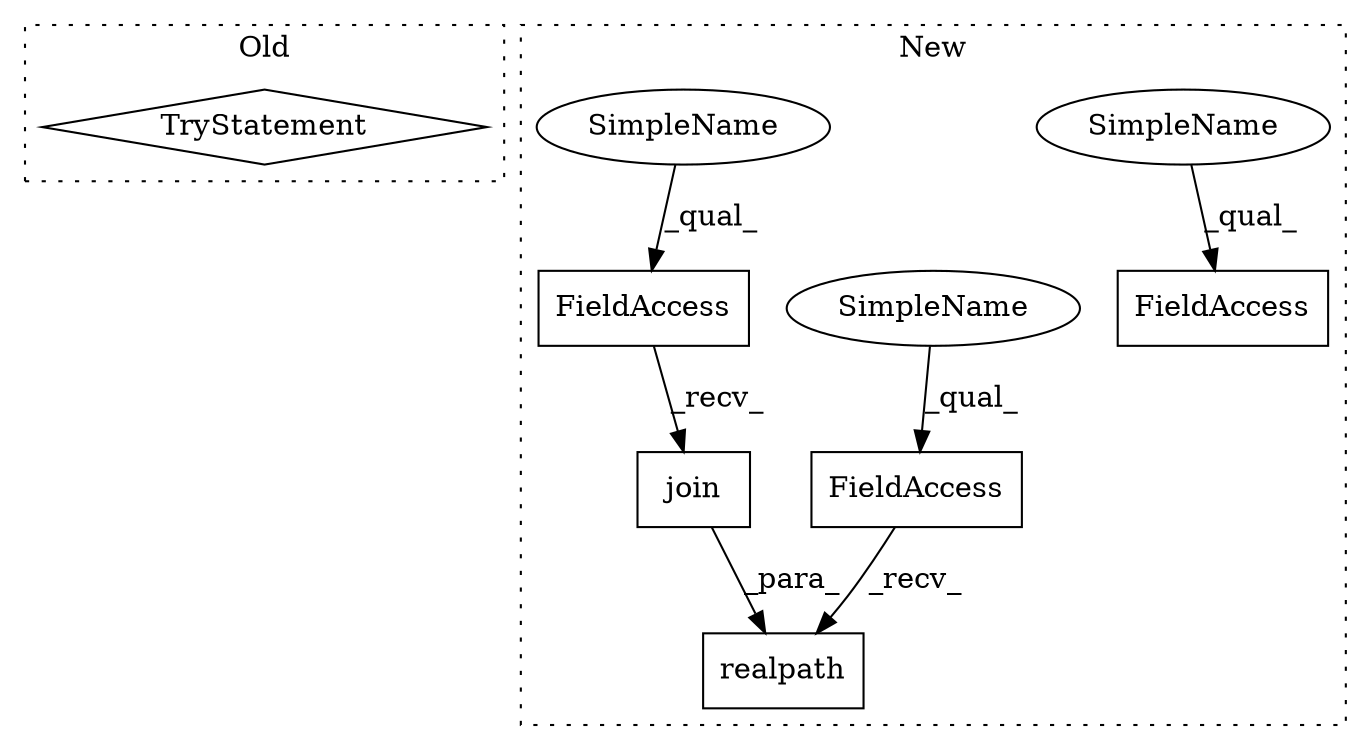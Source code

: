 digraph G {
subgraph cluster0 {
1 [label="TryStatement" a="54" s="8243" l="4" shape="diamond"];
label = "Old";
style="dotted";
}
subgraph cluster1 {
2 [label="realpath" a="32" s="8415,8452" l="9,1" shape="box"];
3 [label="FieldAccess" a="22" s="8407" l="7" shape="box"];
4 [label="join" a="32" s="8432,8451" l="5,1" shape="box"];
5 [label="FieldAccess" a="22" s="9254" l="7" shape="box"];
6 [label="FieldAccess" a="22" s="8424" l="7" shape="box"];
7 [label="SimpleName" a="42" s="9254" l="2" shape="ellipse"];
8 [label="SimpleName" a="42" s="8407" l="2" shape="ellipse"];
9 [label="SimpleName" a="42" s="8424" l="2" shape="ellipse"];
label = "New";
style="dotted";
}
3 -> 2 [label="_recv_"];
4 -> 2 [label="_para_"];
6 -> 4 [label="_recv_"];
7 -> 5 [label="_qual_"];
8 -> 3 [label="_qual_"];
9 -> 6 [label="_qual_"];
}